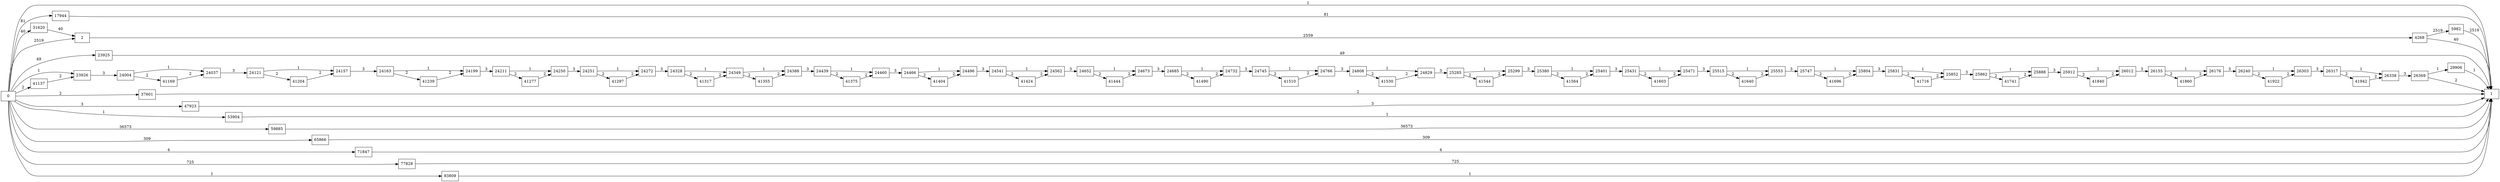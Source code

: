 digraph {
	graph [rankdir=LR]
	node [shape=rectangle]
	2 -> 4268 [label=2559]
	4268 -> 1 [label=40]
	4268 -> 5982 [label=2519]
	5982 -> 1 [label=2519]
	17944 -> 1 [label=81]
	23925 -> 1 [label=49]
	23926 -> 24004 [label=3]
	24004 -> 24037 [label=1]
	24004 -> 41169 [label=2]
	24037 -> 24121 [label=3]
	24121 -> 24157 [label=1]
	24121 -> 41204 [label=2]
	24157 -> 24163 [label=3]
	24163 -> 24199 [label=1]
	24163 -> 41239 [label=2]
	24199 -> 24211 [label=3]
	24211 -> 24250 [label=1]
	24211 -> 41277 [label=2]
	24250 -> 24251 [label=3]
	24251 -> 24272 [label=1]
	24251 -> 41297 [label=2]
	24272 -> 24328 [label=3]
	24328 -> 24349 [label=1]
	24328 -> 41317 [label=2]
	24349 -> 24388 [label=1]
	24349 -> 41355 [label=2]
	24388 -> 24439 [label=3]
	24439 -> 24460 [label=1]
	24439 -> 41375 [label=2]
	24460 -> 24466 [label=3]
	24466 -> 24496 [label=1]
	24466 -> 41404 [label=2]
	24496 -> 24541 [label=3]
	24541 -> 24562 [label=1]
	24541 -> 41424 [label=2]
	24562 -> 24652 [label=3]
	24652 -> 24673 [label=1]
	24652 -> 41444 [label=2]
	24673 -> 24685 [label=3]
	24685 -> 24732 [label=1]
	24685 -> 41490 [label=2]
	24732 -> 24745 [label=3]
	24745 -> 24766 [label=1]
	24745 -> 41510 [label=2]
	24766 -> 24808 [label=3]
	24808 -> 24829 [label=1]
	24808 -> 41530 [label=2]
	24829 -> 25285 [label=3]
	25285 -> 25299 [label=1]
	25285 -> 41544 [label=2]
	25299 -> 25380 [label=3]
	25380 -> 25401 [label=1]
	25380 -> 41564 [label=2]
	25401 -> 25431 [label=3]
	25431 -> 25471 [label=1]
	25431 -> 41603 [label=2]
	25471 -> 25515 [label=3]
	25515 -> 25553 [label=1]
	25515 -> 41640 [label=2]
	25553 -> 25747 [label=3]
	25747 -> 25804 [label=1]
	25747 -> 41696 [label=2]
	25804 -> 25831 [label=3]
	25831 -> 25852 [label=1]
	25831 -> 41716 [label=2]
	25852 -> 25862 [label=3]
	25862 -> 25888 [label=1]
	25862 -> 41741 [label=2]
	25888 -> 25912 [label=3]
	25912 -> 26012 [label=1]
	25912 -> 41840 [label=2]
	26012 -> 26155 [label=3]
	26155 -> 26176 [label=1]
	26155 -> 41860 [label=2]
	26176 -> 26240 [label=3]
	26240 -> 26303 [label=1]
	26240 -> 41922 [label=2]
	26303 -> 26317 [label=3]
	26317 -> 26338 [label=1]
	26317 -> 41942 [label=2]
	26338 -> 26369 [label=3]
	26369 -> 1 [label=2]
	26369 -> 29906 [label=1]
	29906 -> 1 [label=1]
	31620 -> 2 [label=40]
	37601 -> 1 [label=2]
	41137 -> 23926 [label=2]
	41169 -> 24037 [label=2]
	41204 -> 24157 [label=2]
	41239 -> 24199 [label=2]
	41277 -> 24250 [label=2]
	41297 -> 24272 [label=2]
	41317 -> 24349 [label=2]
	41355 -> 24388 [label=2]
	41375 -> 24460 [label=2]
	41404 -> 24496 [label=2]
	41424 -> 24562 [label=2]
	41444 -> 24673 [label=2]
	41490 -> 24732 [label=2]
	41510 -> 24766 [label=2]
	41530 -> 24829 [label=2]
	41544 -> 25299 [label=2]
	41564 -> 25401 [label=2]
	41603 -> 25471 [label=2]
	41640 -> 25553 [label=2]
	41696 -> 25804 [label=2]
	41716 -> 25852 [label=2]
	41741 -> 25888 [label=2]
	41840 -> 26012 [label=2]
	41860 -> 26176 [label=2]
	41922 -> 26303 [label=2]
	41942 -> 26338 [label=2]
	47923 -> 1 [label=3]
	53904 -> 1 [label=1]
	59885 -> 1 [label=36573]
	65866 -> 1 [label=309]
	71847 -> 1 [label=4]
	77828 -> 1 [label=725]
	83809 -> 1 [label=1]
	0 -> 2 [label=2519]
	0 -> 23926 [label=1]
	0 -> 1 [label=1]
	0 -> 17944 [label=81]
	0 -> 23925 [label=49]
	0 -> 31620 [label=40]
	0 -> 37601 [label=2]
	0 -> 41137 [label=2]
	0 -> 47923 [label=3]
	0 -> 53904 [label=1]
	0 -> 59885 [label=36573]
	0 -> 65866 [label=309]
	0 -> 71847 [label=4]
	0 -> 77828 [label=725]
	0 -> 83809 [label=1]
}
